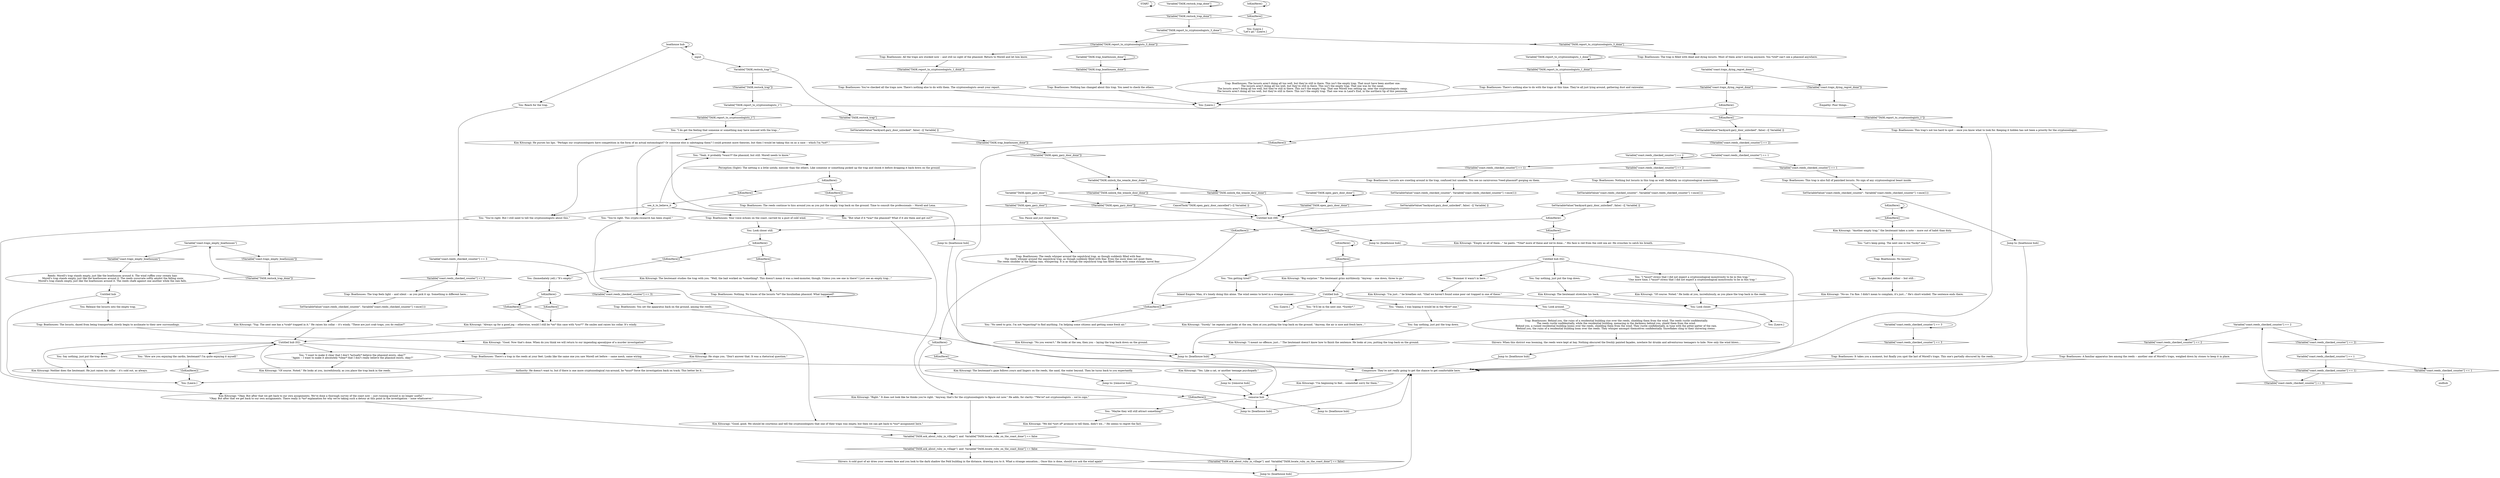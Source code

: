 # COAST ORB / reeds by feld
# These reeds are somewhere near Feld. The interactable reeds you can search when Morell tells you to check the phasmid traps. There are traps in these reeds.
# ==================================================
digraph G {
	  0 [label="START"];
	  1 [label="input"];
	  2 [label="You: Look around."];
	  3 [label="You: Say nothing, just put the trap down."];
	  4 [label="Kim Kitsuragi: \"No you weren't.\" He looks at the sea, then you -- laying the trap back down on the ground."];
	  5 [label="Kim Kitsuragi: \"I meant no offence, just...\" The lieutenant doesn't know how to finish the sentence. He looks at you, putting the trap back on the ground."];
	  6 [label="Trap: Boathouses: You set the apparatus back on the ground, among the reeds."];
	  7 [label="Variable[\"coast.reeds_checked_counter\"] == 2"];
	  8 [label="Variable[\"coast.reeds_checked_counter\"] == 2", shape=diamond];
	  9 [label="!(Variable[\"coast.reeds_checked_counter\"] == 2)", shape=diamond];
	  10 [label="IsKimHere()"];
	  11 [label="IsKimHere()", shape=diamond];
	  12 [label="!(IsKimHere())", shape=diamond];
	  13 [label="Jump to: [boathouse hub]"];
	  14 [label="You: Pause and just stand there."];
	  15 [label="Variable[\"TASK.open_gary_door_done\"]"];
	  16 [label="Variable[\"TASK.open_gary_door_done\"]", shape=diamond];
	  17 [label="!(Variable[\"TASK.open_gary_door_done\"])", shape=diamond];
	  18 [label="Variable[\"coast.reeds_checked_counter\"] == 3"];
	  19 [label="Variable[\"coast.reeds_checked_counter\"] == 3", shape=diamond];
	  20 [label="!(Variable[\"coast.reeds_checked_counter\"] == 3)", shape=diamond];
	  21 [label="Trap: Boathouses: There's a trap in the reeds at your feet. Looks like the same one you saw Morell set before -- same mesh, same wiring."];
	  22 [label="You: \"Let's keep going. The next one is the *lucky* one.\""];
	  23 [label="Untitled hub (02)"];
	  24 [label="Jump to: [boathouse hub]"];
	  25 [label="Jump to: [boathouse hub]"];
	  26 [label="You: [Leave.]\n\"Let's go.\" [Leave.]"];
	  27 [label="Kim Kitsuragi: \"Good. Now that's done. When do you think we will return to our impending apocalypse of a murder investigation?\""];
	  28 [label="Composure: They're not really going to get the chance to get comfortable here."];
	  29 [label="boathouse hub"];
	  30 [label="You: [Leave.]"];
	  31 [label="Trap: Boathouses: No locusts!"];
	  32 [label="Kim Kitsuragi: \"Yup. The next one has a *crab* trapped in it.\" He raises his collar -- it's windy. \"These are just crab traps, you do realize?\""];
	  33 [label="SetVariableValue(\"backyard.gary_door_unlocked\", false) --[[ Variable[ ]]"];
	  34 [label="Variable[\"TASK.restock_trap_done\"]"];
	  35 [label="Variable[\"TASK.restock_trap_done\"]", shape=diamond];
	  36 [label="!(Variable[\"TASK.restock_trap_done\"])", shape=diamond];
	  37 [label="Trap: Boathouses: The locusts aren't doing all too well, but they're still in there. This isn't the empty trap. That must have been another one.\nThe locusts aren't doing all too well, but they're still in there. This isn't the empty trap. That one was by the canal.\nThe locusts aren't doing all too well, but they're still in there. This isn't the empty trap. That one Morell was setting up, near the cryptozoologists camp.\nThe locusts aren't doing all too well, but they're still in there. This isn't the empty trap. That one was in Land's End, in the northern tip of this peninsula."];
	  38 [label="endhub"];
	  39 [label="Trap: Boathouses: A familiar apparatus lies among the reeds -- another one of Morell's traps, weighed down by stones to keep it in place."];
	  40 [label="Trap: Boathouses: This trap's not too hard to spot -- once you know what to look for. Keeping it hidden has not been a priority for the cryptozoologist."];
	  41 [label="Variable[\"TASK.trap_boathouses_done\"]"];
	  42 [label="Variable[\"TASK.trap_boathouses_done\"]", shape=diamond];
	  43 [label="!(Variable[\"TASK.trap_boathouses_done\"])", shape=diamond];
	  44 [label="You: Look closer."];
	  45 [label="Jump to: [boathouse hub]"];
	  46 [label="SetVariableValue(\"backyard.gary_door_unlocked\", false) --[[ Variable[ ]]"];
	  47 [label="Kim Kitsuragi: \"I'm beginning to feel... somewhat sorry for them.\""];
	  48 [label="IsKimHere()"];
	  49 [label="IsKimHere()", shape=diamond];
	  50 [label="!(IsKimHere())", shape=diamond];
	  51 [label="Kim Kitsuragi: \"Always up for a good jog -- otherwise, would I still be *on* this case with *you*?\" He smiles and raises his collar. It's windy."];
	  52 [label="Trap: Boathouses: Your voice echoes on the coast, carried by a gust of cold wind."];
	  53 [label="You: \"I do get the feeling that someone or something may have messed with the trap...\""];
	  54 [label="Variable[\"TASK.report_to_cryptozoologists_1_done\"]"];
	  55 [label="Variable[\"TASK.report_to_cryptozoologists_1_done\"]", shape=diamond];
	  56 [label="!(Variable[\"TASK.report_to_cryptozoologists_1_done\"])", shape=diamond];
	  57 [label="You: [Leave.]"];
	  58 [label="You: \"No need to grin. I'm not *expecting* to find anything. I'm helping some citizens and getting some fresh air.\""];
	  59 [label="Inland Empire: Man, it's lonely doing this alone. The wind seems to howl in a strange manner..."];
	  60 [label="Kim Kitsuragi: \"No-no. I'm fine. I didn't mean to complain, it's just...\" He's short-winded. The sentence ends there."];
	  61 [label="Untitled hub (08)"];
	  62 [label="IsKimHere()"];
	  63 [label="IsKimHere()", shape=diamond];
	  64 [label="!(IsKimHere())", shape=diamond];
	  65 [label="You: (Immediately yell.) \"It's empty!\""];
	  66 [label="Trap: Boathouses: Nothing. No traces of the locusts *or* the Insulindian phasmid. What happened?"];
	  67 [label="Perception (Sight): The netting is a little untidy, messier than the others. Like someone or something picked up the trap and shook it before dropping it back down on the ground."];
	  68 [label="Kim Kitsuragi: \"We did *sort of* promise to tell them, didn't we...\" He seems to regret the fact."];
	  69 [label="Kim Kitsuragi: \"Yes. Like a cat, or another teenage psychopath.\""];
	  70 [label="IsKimHere()"];
	  71 [label="IsKimHere()", shape=diamond];
	  72 [label="!(IsKimHere())", shape=diamond];
	  73 [label="SetVariableValue(\"coast.reeds_checked_counter\", Variable[\"coast.reeds_checked_counter\"] +once(1)) "];
	  74 [label="Jump to: [remorse hub]"];
	  75 [label="Trap: Boathouses: Behind you, the ruins of a residential building rise over the reeds, shielding them from the wind. The reeds rustle confidentially.\nThe reeds rustle confidentially, while the residential building, menacing in the darkness behind you, shield them from the wind.\nBehind you, a ruined residential building looms over the reeds, shielding them from the wind. They rustle confidentially, in tune with the pitter-patter of the rain.\nBehind you, the ruins of a residential building loom over the reeds. They whisper amongst themselves confidentially. Snowflakes cling to their shivering stems."];
	  76 [label="Jump to: [boathouse hub]"];
	  77 [label="You: \"But what if it *was* the phasmid? What if it ate them and got out?\""];
	  78 [label="Kim Kitsuragi: \"Right.\" It does not look like he thinks you're right. \"Anyway, that's for the cryptozoologists to figure out now.\" He adds, for clarity: \"*We're* not cryptozoologists -- we're cops.\""];
	  79 [label="Trap: Boathouses: You've checked all the traps now. There's nothing else to do with them. The cryptozoologists await your report."];
	  80 [label="IsKimHere()"];
	  81 [label="IsKimHere()", shape=diamond];
	  82 [label="!(IsKimHere())", shape=diamond];
	  83 [label="You: \"Bummer it wasn't in here...\""];
	  84 [label="Kim Kitsuragi: \"I'm just...\" he breathes out. \"Glad we haven't found some poor cat trapped in one of these.\""];
	  85 [label="IsKimHere()"];
	  86 [label="IsKimHere()", shape=diamond];
	  87 [label="!(IsKimHere())", shape=diamond];
	  88 [label="You: \"You're right. This crypto-research has been stupid.\""];
	  89 [label="Kim Kitsuragi: \"Okay. But after that we get back to our own assignments. We've done a thorough survey of the coast now -- just running around is no longer useful.\"\n\"Okay. But after that we get back to our own assignments. There really is *no* explanation for why we're taking such a detour at this point in the investigation -- none whatsoever.\""];
	  90 [label="Kim Kitsuragi: The lieutenant's gaze follows yours and lingers on the reeds, the sand, the water beyond. Then he turns back to you expectantly."];
	  91 [label="Kim Kitsuragi: Neither does the lieutenant. He just raises his collar -- it's cold out, as always."];
	  92 [label="Kim Kitsuragi: He purses his lips. \"Perhaps our cryptozoologists have competition in the form of an actual entomologist? Or someone else is sabotaging them? I could present more theories, but then I would be taking this on as a case -- which I'm *not*.\""];
	  93 [label="Jump to: [boathouse hub]"];
	  94 [label="Trap: Boathouses: The trap is filled with dead and dying locusts. Most of them aren't moving anymore. You *still* can't see a phasmid anywhere."];
	  95 [label="You: [Leave.]"];
	  96 [label="Trap: Boathouses: All the traps are stocked now -- and still no sight of the phasmid. Return to Morell and let him know."];
	  97 [label="Variable[\"coast.reeds_checked_counter\"] == 3"];
	  98 [label="Variable[\"coast.reeds_checked_counter\"] == 3", shape=diamond];
	  99 [label="!(Variable[\"coast.reeds_checked_counter\"] == 3)", shape=diamond];
	  100 [label="You: Say nothing, just put the trap down."];
	  101 [label="Jump to: [boathouse hub]"];
	  102 [label="You: \"Damn, I was hoping it would be in the *first* one.\""];
	  103 [label="Trap: Boathouses: It takes you a moment, but finally you spot the last of Morell's traps. This one's partially obscured by the reeds..."];
	  104 [label="Trap: Boathouses: Nothing but locusts in this trap as well. Definitely no cryptozoological monstrosity."];
	  105 [label="see_it_to_believe_it"];
	  106 [label="Kim Kitsuragi: \"Good, good. We should be courteous and tell the cryptozoologists that one of their traps was empty, but then we can get back to *our* assignment here.\""];
	  107 [label="You: \"Yeah, it probably *wasn't* the phasmid, but still. Morell needs to know.\""];
	  108 [label="Untitled hub"];
	  109 [label="Kim Kitsuragi: He stops you. \"Don't answer that. It was a rhetorical question.\""];
	  110 [label="Variable[\"TASK.open_gary_door\"]"];
	  111 [label="Variable[\"TASK.open_gary_door\"]", shape=diamond];
	  112 [label="!(Variable[\"TASK.open_gary_door\"])", shape=diamond];
	  113 [label="Variable[\"coast.reeds_checked_counter\"] == 2"];
	  114 [label="Variable[\"coast.reeds_checked_counter\"] == 2", shape=diamond];
	  115 [label="!(Variable[\"coast.reeds_checked_counter\"] == 2)", shape=diamond];
	  116 [label="Trap: Boathouses: Nothing has changed about this trap. You need to check the others."];
	  117 [label="You: \"I want to make it clear that I don't *actually* believe the phasmid exists, okay?\"\n\"Again -- I want to make it absolutely *clear* that I don't really believe the phasmid exists, okay?\""];
	  118 [label="SetVariableValue(\"coast.reeds_checked_counter\", Variable[\"coast.reeds_checked_counter\"] +once(1)) "];
	  119 [label="Variable[\"TASK.report_to_cryptozoologists_3_done\"]"];
	  120 [label="Variable[\"TASK.report_to_cryptozoologists_3_done\"]", shape=diamond];
	  121 [label="!(Variable[\"TASK.report_to_cryptozoologists_3_done\"])", shape=diamond];
	  122 [label="Variable[\"coast.traps_empty_boathouses\"]"];
	  123 [label="Variable[\"coast.traps_empty_boathouses\"]", shape=diamond];
	  124 [label="!(Variable[\"coast.traps_empty_boathouses\"])", shape=diamond];
	  125 [label="You: \"Maybe they will still attract something?\""];
	  126 [label="Jump to: [boathouse hub]"];
	  127 [label="Variable[\"coast.reeds_checked_counter\"] == 1"];
	  128 [label="Variable[\"coast.reeds_checked_counter\"] == 1", shape=diamond];
	  129 [label="!(Variable[\"coast.reeds_checked_counter\"] == 1)", shape=diamond];
	  130 [label="Trap: Boathouses: This trap is also full of panicked locusts. No sign of any cryptozoological beast inside."];
	  131 [label="You: Say nothing, just put the trap down."];
	  132 [label="You: \"I *must* stress that I did not expect a cryptozoological monstrosity to be in this trap.\"\n\"One more time, I *must* stress that I did not expect a cryptozoological monstrosity to be in this trap.\""];
	  133 [label="Kim Kitsuragi: The lieutenant studies the trap with you. \"Well, the bait worked on *something*. This doesn't mean it was a reed-monster, though. Unless you see one in there? I just see an empty trap...\""];
	  134 [label="SetVariableValue(\"coast.reeds_checked_counter\", Variable[\"coast.reeds_checked_counter\"] +once(1)) "];
	  135 [label="CancelTask(\"TASK.open_gary_door_cancelled\")--[[ Variable[ ]]"];
	  136 [label="Kim Kitsuragi: \"Big surprise.\" The lieutenant grins mirthlessly. \"Anyway -- one down, three to go.\""];
	  137 [label="You: \"It'll be in the next one. *Surely*.\""];
	  138 [label="Variable[\"coast.reeds_checked_counter\"] == 1"];
	  139 [label="Variable[\"coast.reeds_checked_counter\"] == 1", shape=diamond];
	  140 [label="!(Variable[\"coast.reeds_checked_counter\"] == 1)", shape=diamond];
	  141 [label="Kim Kitsuragi: The lieutenant stretches his back."];
	  142 [label="You: Look closer still."];
	  143 [label="Variable[\"TASK.ask_about_ruby_in_village\"]  and  Variable[\"TASK.locate_ruby_on_the_coast_done\"] == false"];
	  144 [label="Variable[\"TASK.ask_about_ruby_in_village\"]  and  Variable[\"TASK.locate_ruby_on_the_coast_done\"] == false", shape=diamond];
	  145 [label="!(Variable[\"TASK.ask_about_ruby_in_village\"]  and  Variable[\"TASK.locate_ruby_on_the_coast_done\"] == false)", shape=diamond];
	  146 [label="Jump to: [remorse hub]"];
	  147 [label="Trap: Boathouses: There's nothing else to do with the traps at this time. They're all just lying around, gathering dust and rainwater."];
	  148 [label="Kim Kitsuragi: \"Another empty trap,\" the lieutenant takes a note -- more out of habit than duty."];
	  149 [label="You: \"You're right. But I still need to tell the cryptozoologists about this.\""];
	  150 [label="SetVariableValue(\"backyard.gary_door_unlocked\", false) --[[ Variable[ ]]"];
	  151 [label="Authority: He doesn't want to, but if there is one more cryptozoological run-around, he *must* force the investigation back on track. This better be it..."];
	  152 [label="You: [Leave.]"];
	  153 [label="You: Reach for the trap."];
	  154 [label="Untitled hub"];
	  155 [label="Kim Kitsuragi: \"Surely,\" he repeats and looks at the sea, then at you putting the trap back on the ground. \"Anyway, the air is nice and fresh here...\""];
	  156 [label="Trap: Boathouses: The trap feels light -- and silent -- as you pick it up. Something is different here..."];
	  157 [label="You: \"You getting tired?\""];
	  158 [label="IsKimHere()"];
	  159 [label="IsKimHere()", shape=diamond];
	  160 [label="!(IsKimHere())", shape=diamond];
	  161 [label="IsKimHere()"];
	  162 [label="IsKimHere()", shape=diamond];
	  163 [label="!(IsKimHere())", shape=diamond];
	  164 [label="Empathy: Poor things..."];
	  165 [label="Variable[\"TASK.unlock_the_weasle_door_done\"]"];
	  166 [label="Variable[\"TASK.unlock_the_weasle_door_done\"]", shape=diamond];
	  167 [label="!(Variable[\"TASK.unlock_the_weasle_door_done\"])", shape=diamond];
	  168 [label="Shivers: When this district was booming, the reeds were kept at bay. Nothing obscured the freshly painted façades, nowhere for drunks and adventurous teenagers to hide. Now only the wind blows..."];
	  169 [label="Kim Kitsuragi: \"Of course. Noted.\" He looks at you, incredulously, as you place the trap back in the reeds."];
	  170 [label="Kim Kitsuragi: \"Empty as all of them...\" he pants. \"*One* more of these and we're done...\" His face is red from the cold sea air. He crouches to catch his breath."];
	  171 [label="Untitled hub (02)"];
	  172 [label="Kim Kitsuragi: \"Of course. Noted.\" He looks at you, incredulously, as you place the trap back in the reeds."];
	  173 [label="SetVariableValue(\"backyard.gary_door_unlocked\", false) --[[ Variable[ ]]"];
	  174 [label="Variable[\"coast.traps_dying_regret_done\"]"];
	  175 [label="Variable[\"coast.traps_dying_regret_done\"]", shape=diamond];
	  176 [label="!(Variable[\"coast.traps_dying_regret_done\"])", shape=diamond];
	  177 [label="Trap: Boathouses: The reeds whisper around the sepulchral trap, as though suddenly filled with fear.\nThe reeds whisper around the sepulchral trap, as though suddenly filled with fear. Even the snow does not quiet them.\nThe reeds shudder in the falling rain, whispering. It is as though the sepulchral trap has filled them with some strange, novel fear."];
	  178 [label="Reeds: Morell's trap stands empty, just like the boathouses around it. The wind ruffles your sweaty hair.\n Morell's trap stands empty, just like the boathouses around it. The reeds susurrate softly amidst the falling snow.\nMorell's trap stands empty, just like the boathouses around it. The reeds chafe against one another while the rain falls."];
	  179 [label="You: Release the locusts into the empty trap."];
	  180 [label="Variable[\"TASK.report_to_cryptozoologists_1\"]"];
	  181 [label="Variable[\"TASK.report_to_cryptozoologists_1\"]", shape=diamond];
	  182 [label="!(Variable[\"TASK.report_to_cryptozoologists_1\"])", shape=diamond];
	  183 [label="Trap: Boathouses: Locusts are crawling around in the trap, confused but uneaten. You see no carnivorous *reed-phasmid* gorging on them."];
	  184 [label="You: \"How are you enjoying the cardio, lieutenant? I'm quite enjoying it myself.\""];
	  185 [label="Trap: Boathouses: The reeds continue to hiss around you as you put the empty trap back on the ground. Time to consult the professionals -- Morell and Lena."];
	  186 [label="Logic: No phasmid either -- but still..."];
	  187 [label="Shivers: A cold gust of air dries your sweaty face and you look to the dark shadow the Feld building in the distance, drawing you to it. What a strange sensation... Once this is done, should you ask the wind again?"];
	  188 [label="SetVariableValue(\"coast.reeds_checked_counter\", Variable[\"coast.reeds_checked_counter\"] +once(1)) "];
	  189 [label="Variable[\"TASK.restock_trap\"]"];
	  190 [label="Variable[\"TASK.restock_trap\"]", shape=diamond];
	  191 [label="!(Variable[\"TASK.restock_trap\"])", shape=diamond];
	  192 [label="IsKimHere()"];
	  193 [label="IsKimHere()", shape=diamond];
	  194 [label="!(IsKimHere())", shape=diamond];
	  195 [label="remorse hub"];
	  196 [label="Trap: Boathouses: The locusts, dazed from being transported, slowly begin to acclimate to their new surroundings."];
	  0 -> 0
	  1 -> 189
	  2 -> 75
	  3 -> 5
	  4 -> 126
	  5 -> 126
	  6 -> 126
	  7 -> 8
	  7 -> 7
	  8 -> 104
	  9 -> 138
	  10 -> 10
	  10 -> 11
	  11 -> 148
	  12 -> 58
	  13 -> 28
	  14 -> 177
	  15 -> 16
	  15 -> 15
	  16 -> 61
	  17 -> 165
	  18 -> 18
	  18 -> 19
	  19 -> 103
	  20 -> 113
	  21 -> 28
	  22 -> 31
	  23 -> 184
	  23 -> 117
	  23 -> 131
	  23 -> 21
	  24 -> 28
	  25 -> 28
	  27 -> 109
	  28 -> 47
	  29 -> 1
	  29 -> 153
	  29 -> 29
	  31 -> 186
	  32 -> 23
	  33 -> 43
	  34 -> 34
	  34 -> 35
	  35 -> 119
	  36 -> 122
	  37 -> 152
	  39 -> 28
	  40 -> 28
	  41 -> 41
	  41 -> 42
	  42 -> 116
	  43 -> 17
	  44 -> 30
	  45 -> 28
	  46 -> 9
	  47 -> 195
	  48 -> 48
	  48 -> 49
	  49 -> 26
	  50 -> 95
	  51 -> 23
	  52 -> 142
	  53 -> 92
	  54 -> 54
	  54 -> 55
	  55 -> 147
	  56 -> 79
	  58 -> 4
	  59 -> 12
	  60 -> 44
	  61 -> 64
	  61 -> 142
	  62 -> 62
	  62 -> 63
	  63 -> 136
	  64 -> 76
	  65 -> 70
	  66 -> 66
	  67 -> 85
	  68 -> 143
	  69 -> 74
	  70 -> 72
	  70 -> 71
	  71 -> 51
	  72 -> 51
	  73 -> 32
	  74 -> 195
	  75 -> 168
	  76 -> 28
	  77 -> 78
	  78 -> 143
	  79 -> 152
	  80 -> 81
	  80 -> 82
	  81 -> 170
	  82 -> 12
	  83 -> 84
	  84 -> 44
	  85 -> 86
	  85 -> 87
	  86 -> 105
	  87 -> 185
	  88 -> 106
	  89 -> 143
	  90 -> 146
	  91 -> 23
	  92 -> 88
	  92 -> 107
	  92 -> 77
	  92 -> 149
	  93 -> 28
	  94 -> 174
	  96 -> 56
	  97 -> 98
	  97 -> 99
	  98 -> 156
	  99 -> 6
	  100 -> 141
	  101 -> 28
	  102 -> 3
	  103 -> 28
	  104 -> 188
	  105 -> 107
	  105 -> 77
	  105 -> 52
	  105 -> 149
	  105 -> 88
	  106 -> 143
	  107 -> 67
	  108 -> 179
	  108 -> 95
	  109 -> 151
	  110 -> 112
	  110 -> 111
	  111 -> 14
	  112 -> 61
	  113 -> 114
	  113 -> 115
	  114 -> 39
	  115 -> 127
	  116 -> 152
	  117 -> 169
	  118 -> 173
	  119 -> 120
	  119 -> 121
	  120 -> 94
	  121 -> 96
	  122 -> 123
	  122 -> 124
	  123 -> 178
	  124 -> 36
	  125 -> 68
	  126 -> 28
	  127 -> 128
	  127 -> 129
	  128 -> 38
	  129 -> 20
	  130 -> 134
	  131 -> 91
	  132 -> 172
	  133 -> 66
	  134 -> 45
	  135 -> 61
	  136 -> 154
	  137 -> 155
	  138 -> 139
	  138 -> 140
	  139 -> 130
	  140 -> 183
	  141 -> 44
	  142 -> 158
	  143 -> 144
	  143 -> 145
	  144 -> 187
	  145 -> 93
	  146 -> 195
	  147 -> 152
	  148 -> 22
	  149 -> 89
	  150 -> 80
	  151 -> 95
	  153 -> 97
	  154 -> 57
	  154 -> 137
	  154 -> 2
	  154 -> 102
	  155 -> 126
	  156 -> 73
	  157 -> 59
	  158 -> 160
	  158 -> 159
	  159 -> 133
	  160 -> 65
	  161 -> 162
	  161 -> 163
	  162 -> 46
	  163 -> 195
	  165 -> 166
	  165 -> 167
	  166 -> 61
	  167 -> 135
	  168 -> 101
	  169 -> 23
	  170 -> 171
	  171 -> 100
	  171 -> 83
	  171 -> 132
	  171 -> 157
	  172 -> 44
	  173 -> 61
	  174 -> 176
	  174 -> 175
	  175 -> 161
	  176 -> 164
	  177 -> 192
	  178 -> 108
	  179 -> 196
	  180 -> 181
	  180 -> 182
	  181 -> 53
	  182 -> 40
	  183 -> 118
	  184 -> 50
	  185 -> 24
	  186 -> 60
	  187 -> 93
	  188 -> 150
	  189 -> 190
	  189 -> 191
	  190 -> 33
	  191 -> 180
	  192 -> 193
	  192 -> 194
	  193 -> 90
	  194 -> 25
	  195 -> 25
	  195 -> 13
	  195 -> 125
	  196 -> 27
}

